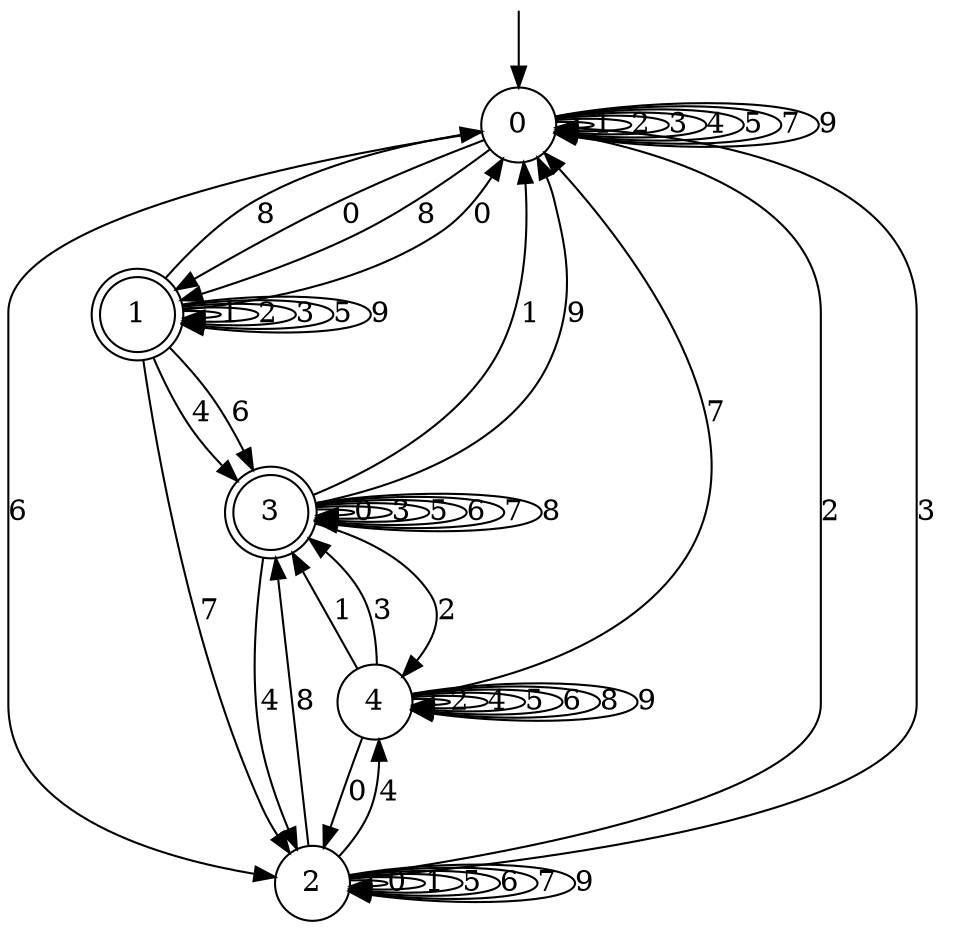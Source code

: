 digraph g {

	s0 [shape="circle" label="0"];
	s1 [shape="doublecircle" label="1"];
	s2 [shape="circle" label="2"];
	s3 [shape="doublecircle" label="3"];
	s4 [shape="circle" label="4"];
	s0 -> s1 [label="0"];
	s0 -> s0 [label="1"];
	s0 -> s0 [label="2"];
	s0 -> s0 [label="3"];
	s0 -> s0 [label="4"];
	s0 -> s0 [label="5"];
	s0 -> s2 [label="6"];
	s0 -> s0 [label="7"];
	s0 -> s1 [label="8"];
	s0 -> s0 [label="9"];
	s1 -> s0 [label="0"];
	s1 -> s1 [label="1"];
	s1 -> s1 [label="2"];
	s1 -> s1 [label="3"];
	s1 -> s3 [label="4"];
	s1 -> s1 [label="5"];
	s1 -> s3 [label="6"];
	s1 -> s2 [label="7"];
	s1 -> s0 [label="8"];
	s1 -> s1 [label="9"];
	s2 -> s2 [label="0"];
	s2 -> s2 [label="1"];
	s2 -> s0 [label="2"];
	s2 -> s0 [label="3"];
	s2 -> s4 [label="4"];
	s2 -> s2 [label="5"];
	s2 -> s2 [label="6"];
	s2 -> s2 [label="7"];
	s2 -> s3 [label="8"];
	s2 -> s2 [label="9"];
	s3 -> s3 [label="0"];
	s3 -> s0 [label="1"];
	s3 -> s4 [label="2"];
	s3 -> s3 [label="3"];
	s3 -> s2 [label="4"];
	s3 -> s3 [label="5"];
	s3 -> s3 [label="6"];
	s3 -> s3 [label="7"];
	s3 -> s3 [label="8"];
	s3 -> s0 [label="9"];
	s4 -> s2 [label="0"];
	s4 -> s3 [label="1"];
	s4 -> s4 [label="2"];
	s4 -> s3 [label="3"];
	s4 -> s4 [label="4"];
	s4 -> s4 [label="5"];
	s4 -> s4 [label="6"];
	s4 -> s0 [label="7"];
	s4 -> s4 [label="8"];
	s4 -> s4 [label="9"];

__start0 [label="" shape="none" width="0" height="0"];
__start0 -> s0;

}
